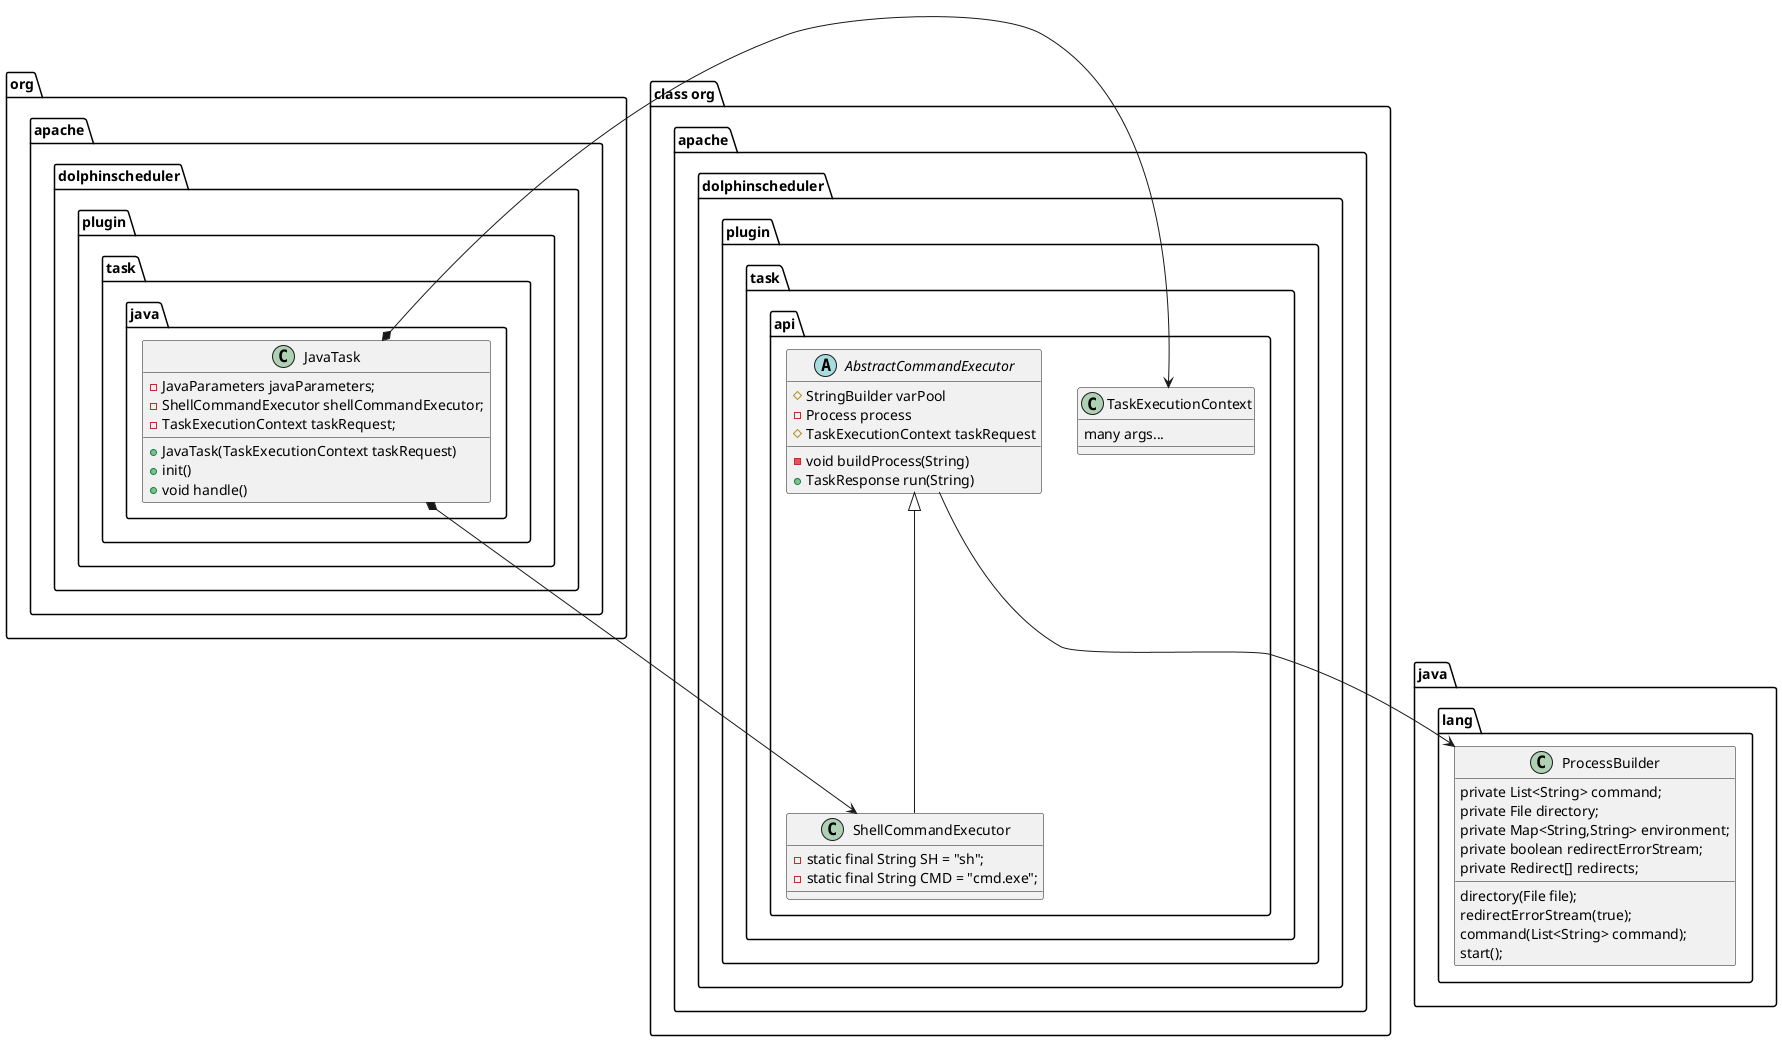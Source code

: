 @startuml
package "class org.apache.dolphinscheduler.plugin.task.api"{
    class TaskExecutionContext{
        many args...
    }
    abstract class AbstractCommandExecutor {
        # StringBuilder varPool
        - Process process
        # TaskExecutionContext taskRequest
        - void buildProcess(String)
        + TaskResponse run(String)
    }


    class ShellCommandExecutor extends AbstractCommandExecutor {
        - static final String SH = "sh";
        - static final String CMD = "cmd.exe";
    }

}
package "java.lang"{
    class ProcessBuilder
    {
        private List<String> command;
        private File directory;
        private Map<String,String> environment;
        private boolean redirectErrorStream;
        private Redirect[] redirects;
        directory(File file);
        redirectErrorStream(true);
        command(List<String> command);
        start();
    }
        AbstractCommandExecutor-->ProcessBuilder
}
package "org.apache.dolphinscheduler.plugin.task.java"{
    class JavaTask{
        -JavaParameters javaParameters;
        -ShellCommandExecutor shellCommandExecutor;
        -TaskExecutionContext taskRequest;
        +JavaTask(TaskExecutionContext taskRequest)
        + init()
        + void handle()
    }
    JavaTask*->ShellCommandExecutor
    JavaTask*->TaskExecutionContext
}


@enduml